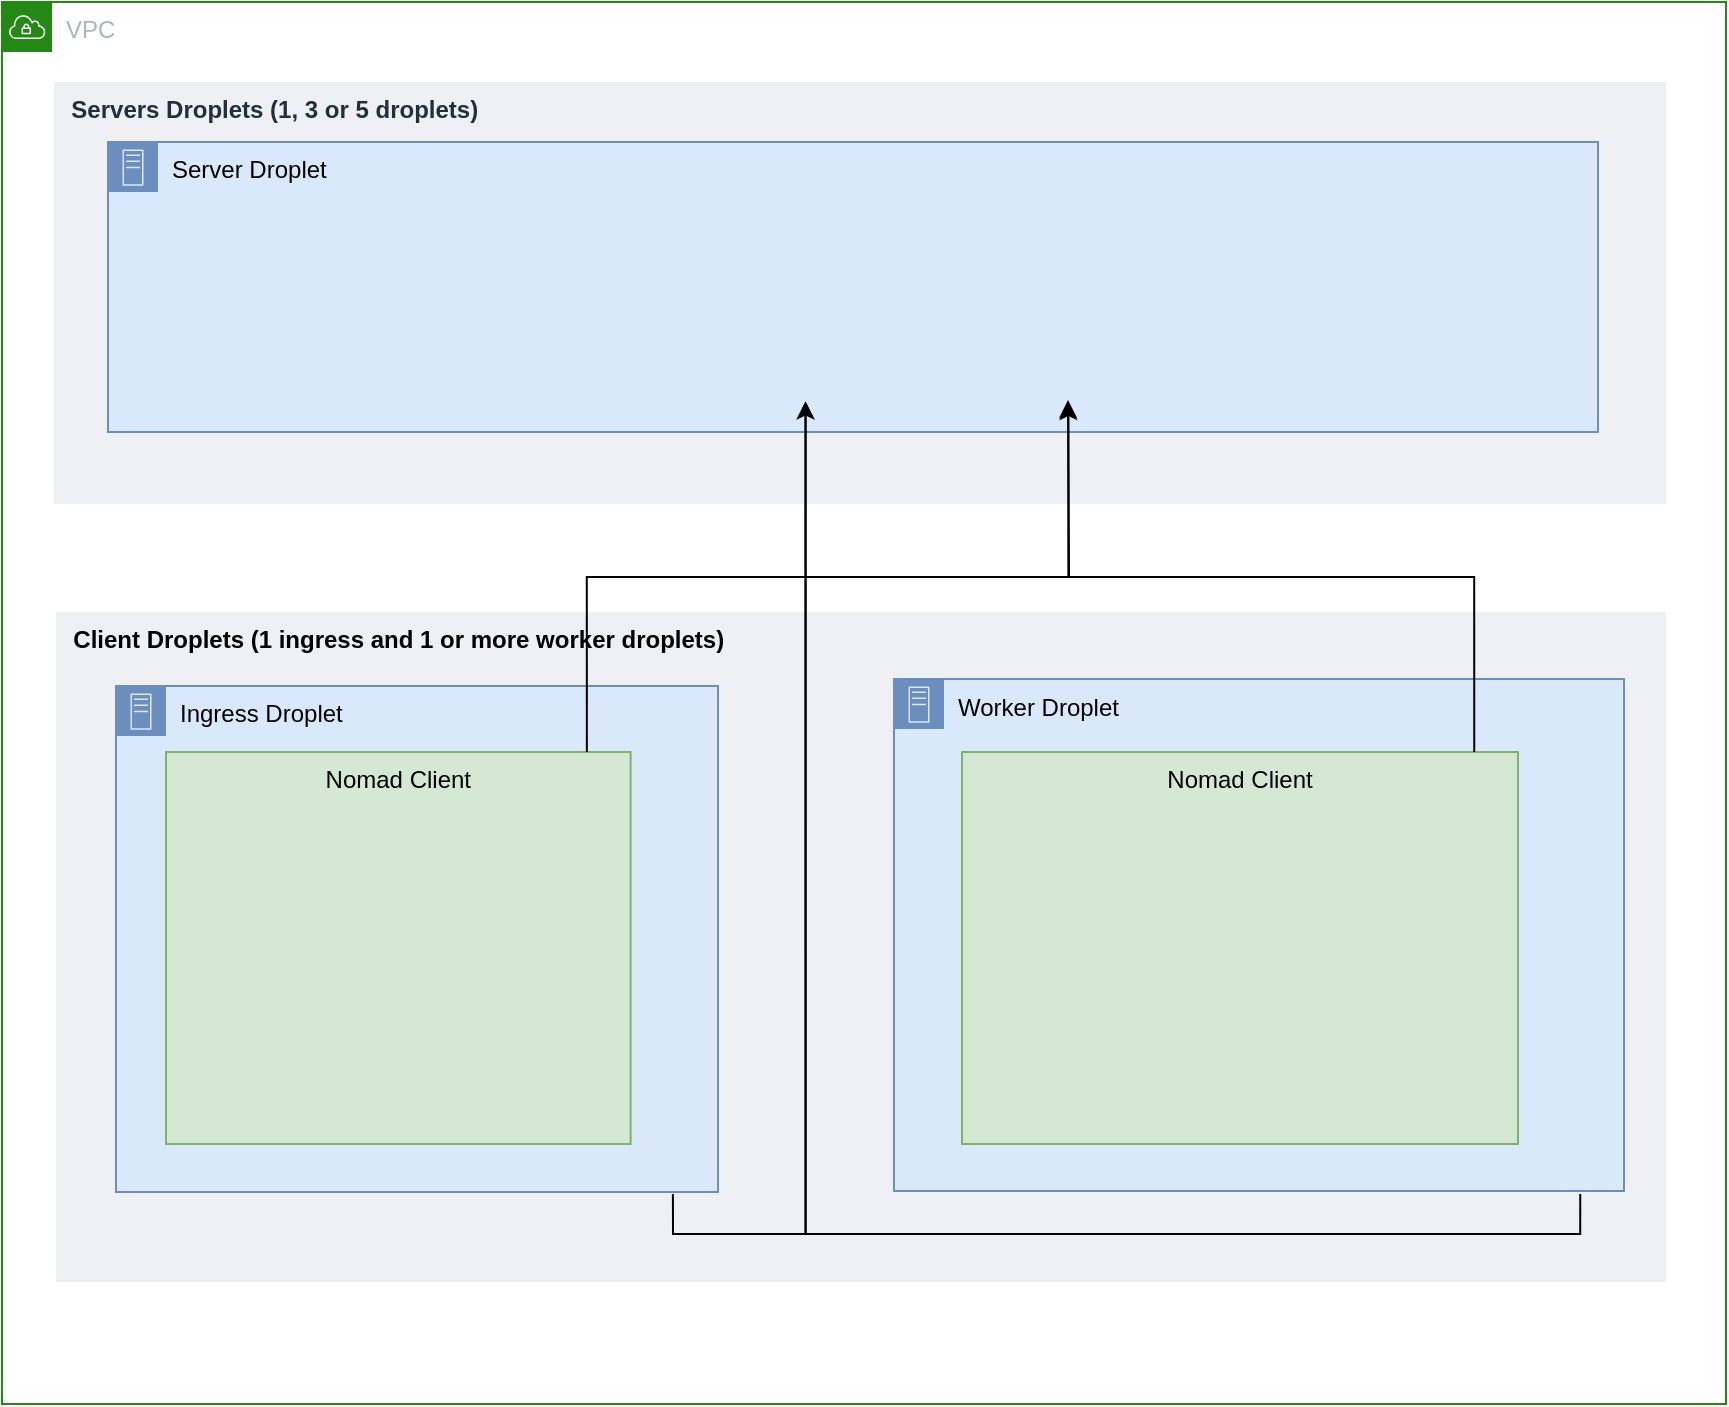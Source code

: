 <mxfile version="14.9.3" type="device"><diagram id="-AV8UfcC3_iXcdTpXUoF" name="Page-1"><mxGraphModel dx="1298" dy="866" grid="0" gridSize="10" guides="1" tooltips="1" connect="1" arrows="1" fold="1" page="1" pageScale="1" pageWidth="2027" pageHeight="1169" math="0" shadow="0"><root><mxCell id="0"/><mxCell id="1" parent="0"/><mxCell id="Y25SbLoTcw5LWkGu5Tx--1" value="VPC" style="points=[[0,0],[0.25,0],[0.5,0],[0.75,0],[1,0],[1,0.25],[1,0.5],[1,0.75],[1,1],[0.75,1],[0.5,1],[0.25,1],[0,1],[0,0.75],[0,0.5],[0,0.25]];outlineConnect=0;gradientColor=none;html=1;whiteSpace=wrap;fontSize=12;fontStyle=0;shape=mxgraph.aws4.group;grIcon=mxgraph.aws4.group_vpc;strokeColor=#248814;fillColor=none;verticalAlign=top;align=left;spacingLeft=30;fontColor=#AAB7B8;dashed=0;" parent="1" vertex="1"><mxGeometry x="58" y="70" width="862" height="701" as="geometry"/></mxCell><mxCell id="Y25SbLoTcw5LWkGu5Tx--9" value="  Servers Droplets (1, 3 or 5 droplets)" style="fillColor=#EFF0F3;strokeColor=none;dashed=0;verticalAlign=top;fontStyle=1;fontColor=#232F3D;align=left;" parent="1" vertex="1"><mxGeometry x="84" y="110" width="806" height="211" as="geometry"/></mxCell><mxCell id="Y25SbLoTcw5LWkGu5Tx--10" value="  Client Droplets (1 ingress and 1 or more worker droplets)" style="fillColor=#EFF0F3;strokeColor=none;dashed=0;verticalAlign=top;fontStyle=1;align=left;" parent="1" vertex="1"><mxGeometry x="85" y="375" width="805" height="335" as="geometry"/></mxCell><mxCell id="Y25SbLoTcw5LWkGu5Tx--5" value="Server Droplet" style="points=[[0,0],[0.25,0],[0.5,0],[0.75,0],[1,0],[1,0.25],[1,0.5],[1,0.75],[1,1],[0.75,1],[0.5,1],[0.25,1],[0,1],[0,0.75],[0,0.5],[0,0.25]];outlineConnect=0;html=1;whiteSpace=wrap;fontSize=12;fontStyle=0;shape=mxgraph.aws4.group;grIcon=mxgraph.aws4.group_on_premise;strokeColor=#6c8ebf;fillColor=#dae8fc;verticalAlign=top;align=left;spacingLeft=30;dashed=0;" parent="1" vertex="1"><mxGeometry x="111" y="140" width="745" height="145" as="geometry"/></mxCell><mxCell id="Y25SbLoTcw5LWkGu5Tx--11" value="Ingress Droplet" style="points=[[0,0],[0.25,0],[0.5,0],[0.75,0],[1,0],[1,0.25],[1,0.5],[1,0.75],[1,1],[0.75,1],[0.5,1],[0.25,1],[0,1],[0,0.75],[0,0.5],[0,0.25]];outlineConnect=0;html=1;whiteSpace=wrap;fontSize=12;fontStyle=0;shape=mxgraph.aws4.group;grIcon=mxgraph.aws4.group_on_premise;strokeColor=#6c8ebf;fillColor=#dae8fc;verticalAlign=top;align=left;spacingLeft=30;dashed=0;" parent="1" vertex="1"><mxGeometry x="115" y="412" width="301" height="253" as="geometry"/></mxCell><mxCell id="MFu8mONfUQfvarvLj8BE-1" value="" style="shape=image;imageAspect=0;aspect=fixed;verticalLabelPosition=bottom;verticalAlign=top;image=https://www.datocms-assets.com/2885/1620155128-brandhcvaultverticalcolor.svg;" vertex="1" parent="1"><mxGeometry x="298" y="173" width="67.46" height="96.69" as="geometry"/></mxCell><mxCell id="MFu8mONfUQfvarvLj8BE-2" value="" style="shape=image;imageAspect=0;aspect=fixed;verticalLabelPosition=bottom;verticalAlign=top;image=https://www.datocms-assets.com/2885/1620155093-brandhcconsulverticalcolor.svg;" vertex="1" parent="1"><mxGeometry x="425" y="172.69" width="69.55" height="97" as="geometry"/></mxCell><mxCell id="MFu8mONfUQfvarvLj8BE-3" value="" style="shape=image;imageAspect=0;aspect=fixed;verticalLabelPosition=bottom;verticalAlign=top;image=https://www.datocms-assets.com/2885/1620155100-brandhcnomadverticalcolor.svg;" vertex="1" parent="1"><mxGeometry x="554" y="173" width="74.44" height="97" as="geometry"/></mxCell><mxCell id="MFu8mONfUQfvarvLj8BE-12" style="edgeStyle=orthogonalEdgeStyle;rounded=0;orthogonalLoop=1;jettySize=auto;html=1;exitX=0.5;exitY=1;exitDx=0;exitDy=0;entryX=0.5;entryY=1;entryDx=0;entryDy=0;" edge="1" parent="1" source="MFu8mONfUQfvarvLj8BE-7" target="MFu8mONfUQfvarvLj8BE-2"><mxGeometry relative="1" as="geometry"/></mxCell><mxCell id="MFu8mONfUQfvarvLj8BE-7" value="" style="shape=image;imageAspect=0;aspect=fixed;verticalLabelPosition=bottom;verticalAlign=top;image=https://www.datocms-assets.com/2885/1620155093-brandhcconsulverticalcolor.svg;" vertex="1" parent="1"><mxGeometry x="372.3" y="607" width="42.3" height="59" as="geometry"/></mxCell><mxCell id="Y25SbLoTcw5LWkGu5Tx--8" value="Worker Droplet" style="points=[[0,0],[0.25,0],[0.5,0],[0.75,0],[1,0],[1,0.25],[1,0.5],[1,0.75],[1,1],[0.75,1],[0.5,1],[0.25,1],[0,1],[0,0.75],[0,0.5],[0,0.25]];outlineConnect=0;html=1;whiteSpace=wrap;fontSize=12;fontStyle=0;shape=mxgraph.aws4.group;grIcon=mxgraph.aws4.group_on_premise;strokeColor=#6c8ebf;fillColor=#dae8fc;verticalAlign=top;align=left;spacingLeft=30;dashed=0;" parent="1" vertex="1"><mxGeometry x="504" y="408.5" width="365" height="256" as="geometry"/></mxCell><mxCell id="MFu8mONfUQfvarvLj8BE-13" style="edgeStyle=orthogonalEdgeStyle;rounded=0;orthogonalLoop=1;jettySize=auto;html=1;exitX=0.5;exitY=1;exitDx=0;exitDy=0;entryX=0.5;entryY=1;entryDx=0;entryDy=0;" edge="1" parent="1" source="MFu8mONfUQfvarvLj8BE-11" target="MFu8mONfUQfvarvLj8BE-2"><mxGeometry relative="1" as="geometry"/></mxCell><mxCell id="MFu8mONfUQfvarvLj8BE-11" value="" style="shape=image;imageAspect=0;aspect=fixed;verticalLabelPosition=bottom;verticalAlign=top;image=https://www.datocms-assets.com/2885/1620155093-brandhcconsulverticalcolor.svg;" vertex="1" parent="1"><mxGeometry x="825.98" y="607" width="42.3" height="59" as="geometry"/></mxCell><mxCell id="MFu8mONfUQfvarvLj8BE-21" value="Nomad Client" style="fillColor=#d5e8d4;strokeColor=#82b366;dashed=0;verticalAlign=top;fontStyle=0;" vertex="1" parent="1"><mxGeometry x="538" y="445" width="278" height="196" as="geometry"/></mxCell><mxCell id="MFu8mONfUQfvarvLj8BE-22" style="edgeStyle=orthogonalEdgeStyle;rounded=0;orthogonalLoop=1;jettySize=auto;html=1;exitX=0.5;exitY=0;exitDx=0;exitDy=0;" edge="1" parent="1" source="MFu8mONfUQfvarvLj8BE-10" target="MFu8mONfUQfvarvLj8BE-3"><mxGeometry relative="1" as="geometry"/></mxCell><mxCell id="MFu8mONfUQfvarvLj8BE-10" value="" style="shape=image;imageAspect=0;aspect=fixed;verticalLabelPosition=bottom;verticalAlign=top;image=https://www.datocms-assets.com/2885/1620155100-brandhcnomadverticalcolor.svg;" vertex="1" parent="1"><mxGeometry x="772.26" y="445" width="43.74" height="57" as="geometry"/></mxCell><mxCell id="MFu8mONfUQfvarvLj8BE-20" value="Nomad Client" style="fillColor=#d5e8d4;strokeColor=#82b366;dashed=0;verticalAlign=top;fontStyle=0;" vertex="1" parent="1"><mxGeometry x="140" y="445" width="232.3" height="196" as="geometry"/></mxCell><mxCell id="MFu8mONfUQfvarvLj8BE-27" style="edgeStyle=orthogonalEdgeStyle;rounded=0;orthogonalLoop=1;jettySize=auto;html=1;exitX=0.5;exitY=0;exitDx=0;exitDy=0;" edge="1" parent="1" source="MFu8mONfUQfvarvLj8BE-5"><mxGeometry relative="1" as="geometry"><mxPoint x="591" y="269" as="targetPoint"/></mxGeometry></mxCell><mxCell id="MFu8mONfUQfvarvLj8BE-5" value="" style="shape=image;imageAspect=0;aspect=fixed;verticalLabelPosition=bottom;verticalAlign=top;image=https://www.datocms-assets.com/2885/1620155100-brandhcnomadverticalcolor.svg;" vertex="1" parent="1"><mxGeometry x="328.56" y="445" width="43.74" height="57" as="geometry"/></mxCell><mxCell id="MFu8mONfUQfvarvLj8BE-9" value="" style="shape=image;imageAspect=0;aspect=fixed;verticalLabelPosition=bottom;verticalAlign=top;image=https://docs.altinn.studio/teknologi/altinnstudio/toolsandframeworks/traefik/traefik.png;" vertex="1" parent="1"><mxGeometry x="203" y="507" width="52.93" height="71" as="geometry"/></mxCell><mxCell id="MFu8mONfUQfvarvLj8BE-25" value="" style="shape=image;imageAspect=0;aspect=fixed;verticalLabelPosition=bottom;verticalAlign=top;image=https://upload.wikimedia.org/wikipedia/commons/thumb/d/d9/Node.js_logo.svg/1280px-Node.js_logo.svg.png;" vertex="1" parent="1"><mxGeometry x="657" y="502" width="93.2" height="56.99" as="geometry"/></mxCell><mxCell id="MFu8mONfUQfvarvLj8BE-26" value="" style="shape=image;imageAspect=0;aspect=fixed;verticalLabelPosition=bottom;verticalAlign=top;image=https://logosvector.net/wp-content/uploads/2013/03/java-eps-vector-logo.png;" vertex="1" parent="1"><mxGeometry x="668" y="567" width="63.99" height="63.99" as="geometry"/></mxCell><mxCell id="MFu8mONfUQfvarvLj8BE-28" value="" style="shape=image;imageAspect=0;aspect=fixed;verticalLabelPosition=bottom;verticalAlign=top;fontColor=#000000;image=https://www.bacula.lat/wp-content/uploads/2019/05/postgresql-logo.png;" vertex="1" parent="1"><mxGeometry x="559.72" y="488.99" width="63" height="70" as="geometry"/></mxCell><mxCell id="MFu8mONfUQfvarvLj8BE-29" value="" style="shape=image;imageAspect=0;aspect=fixed;verticalLabelPosition=bottom;verticalAlign=top;fontColor=#000000;image=https://www.docker.com/sites/default/files/social/docker_facebook_share.png;" vertex="1" parent="1"><mxGeometry x="550.25" y="563.99" width="81.95" height="70" as="geometry"/></mxCell></root></mxGraphModel></diagram></mxfile>